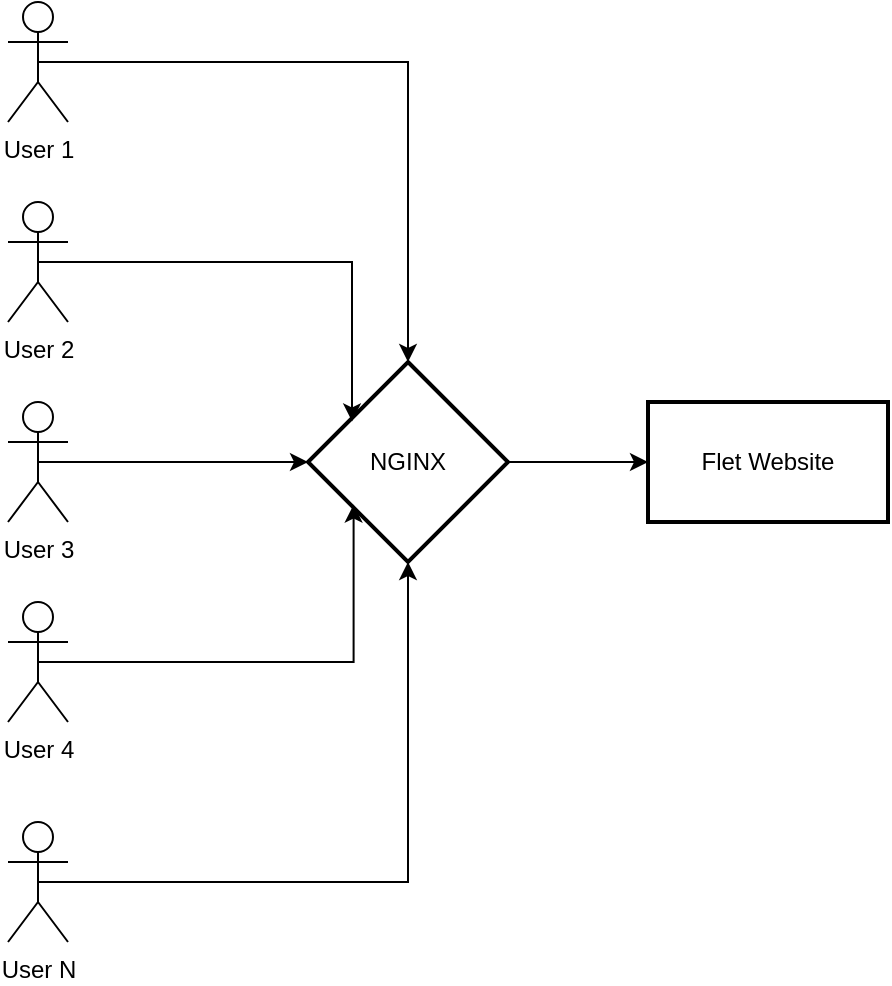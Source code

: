 <mxfile version="24.7.7">
  <diagram name="Page-1" id="NrXvBwLF3yUhok7ZrtAU">
    <mxGraphModel dx="2258" dy="622" grid="1" gridSize="10" guides="1" tooltips="1" connect="1" arrows="1" fold="1" page="1" pageScale="1" pageWidth="1100" pageHeight="850" math="0" shadow="0">
      <root>
        <mxCell id="0" />
        <mxCell id="1" parent="0" />
        <mxCell id="Jrafk22P2l9gE55oJqvQ-18" style="edgeStyle=orthogonalEdgeStyle;rounded=0;orthogonalLoop=1;jettySize=auto;html=1;exitX=0.5;exitY=0.5;exitDx=0;exitDy=0;exitPerimeter=0;" edge="1" parent="1" source="Jrafk22P2l9gE55oJqvQ-6" target="Jrafk22P2l9gE55oJqvQ-17">
          <mxGeometry relative="1" as="geometry" />
        </mxCell>
        <mxCell id="Jrafk22P2l9gE55oJqvQ-6" value="User 1&lt;div&gt;&lt;br&gt;&lt;/div&gt;" style="shape=umlActor;verticalLabelPosition=bottom;verticalAlign=top;html=1;outlineConnect=0;" vertex="1" parent="1">
          <mxGeometry x="-1080" y="50" width="30" height="60" as="geometry" />
        </mxCell>
        <mxCell id="Jrafk22P2l9gE55oJqvQ-8" value="&lt;div&gt;User 3&lt;/div&gt;" style="shape=umlActor;verticalLabelPosition=bottom;verticalAlign=top;html=1;outlineConnect=0;" vertex="1" parent="1">
          <mxGeometry x="-1080" y="250" width="30" height="60" as="geometry" />
        </mxCell>
        <mxCell id="Jrafk22P2l9gE55oJqvQ-9" value="User 2" style="shape=umlActor;verticalLabelPosition=bottom;verticalAlign=top;html=1;outlineConnect=0;" vertex="1" parent="1">
          <mxGeometry x="-1080" y="150" width="30" height="60" as="geometry" />
        </mxCell>
        <mxCell id="Jrafk22P2l9gE55oJqvQ-10" value="&lt;div&gt;User 4&lt;/div&gt;" style="shape=umlActor;verticalLabelPosition=bottom;verticalAlign=top;html=1;outlineConnect=0;" vertex="1" parent="1">
          <mxGeometry x="-1080" y="350" width="30" height="60" as="geometry" />
        </mxCell>
        <mxCell id="Jrafk22P2l9gE55oJqvQ-11" value="User N" style="shape=umlActor;verticalLabelPosition=bottom;verticalAlign=top;html=1;outlineConnect=0;" vertex="1" parent="1">
          <mxGeometry x="-1080" y="460" width="30" height="60" as="geometry" />
        </mxCell>
        <mxCell id="Jrafk22P2l9gE55oJqvQ-24" value="" style="edgeStyle=orthogonalEdgeStyle;rounded=0;orthogonalLoop=1;jettySize=auto;html=1;" edge="1" parent="1" source="Jrafk22P2l9gE55oJqvQ-17" target="Jrafk22P2l9gE55oJqvQ-23">
          <mxGeometry relative="1" as="geometry" />
        </mxCell>
        <mxCell id="Jrafk22P2l9gE55oJqvQ-17" value="NGINX" style="strokeWidth=2;html=1;shape=mxgraph.flowchart.decision;whiteSpace=wrap;" vertex="1" parent="1">
          <mxGeometry x="-930" y="230" width="100" height="100" as="geometry" />
        </mxCell>
        <mxCell id="Jrafk22P2l9gE55oJqvQ-19" style="edgeStyle=orthogonalEdgeStyle;rounded=0;orthogonalLoop=1;jettySize=auto;html=1;exitX=0.5;exitY=0.5;exitDx=0;exitDy=0;exitPerimeter=0;entryX=0.22;entryY=0.297;entryDx=0;entryDy=0;entryPerimeter=0;" edge="1" parent="1" source="Jrafk22P2l9gE55oJqvQ-9" target="Jrafk22P2l9gE55oJqvQ-17">
          <mxGeometry relative="1" as="geometry" />
        </mxCell>
        <mxCell id="Jrafk22P2l9gE55oJqvQ-20" style="edgeStyle=orthogonalEdgeStyle;rounded=0;orthogonalLoop=1;jettySize=auto;html=1;exitX=0.5;exitY=0.5;exitDx=0;exitDy=0;exitPerimeter=0;entryX=0;entryY=0.5;entryDx=0;entryDy=0;entryPerimeter=0;" edge="1" parent="1" source="Jrafk22P2l9gE55oJqvQ-8" target="Jrafk22P2l9gE55oJqvQ-17">
          <mxGeometry relative="1" as="geometry" />
        </mxCell>
        <mxCell id="Jrafk22P2l9gE55oJqvQ-21" style="edgeStyle=orthogonalEdgeStyle;rounded=0;orthogonalLoop=1;jettySize=auto;html=1;exitX=0.5;exitY=0.5;exitDx=0;exitDy=0;exitPerimeter=0;entryX=0.228;entryY=0.713;entryDx=0;entryDy=0;entryPerimeter=0;" edge="1" parent="1" source="Jrafk22P2l9gE55oJqvQ-10" target="Jrafk22P2l9gE55oJqvQ-17">
          <mxGeometry relative="1" as="geometry" />
        </mxCell>
        <mxCell id="Jrafk22P2l9gE55oJqvQ-22" style="edgeStyle=orthogonalEdgeStyle;rounded=0;orthogonalLoop=1;jettySize=auto;html=1;exitX=0.5;exitY=0.5;exitDx=0;exitDy=0;exitPerimeter=0;entryX=0.5;entryY=1;entryDx=0;entryDy=0;entryPerimeter=0;" edge="1" parent="1" source="Jrafk22P2l9gE55oJqvQ-11" target="Jrafk22P2l9gE55oJqvQ-17">
          <mxGeometry relative="1" as="geometry" />
        </mxCell>
        <mxCell id="Jrafk22P2l9gE55oJqvQ-23" value="Flet Website" style="whiteSpace=wrap;html=1;strokeWidth=2;" vertex="1" parent="1">
          <mxGeometry x="-760" y="250" width="120" height="60" as="geometry" />
        </mxCell>
      </root>
    </mxGraphModel>
  </diagram>
</mxfile>
